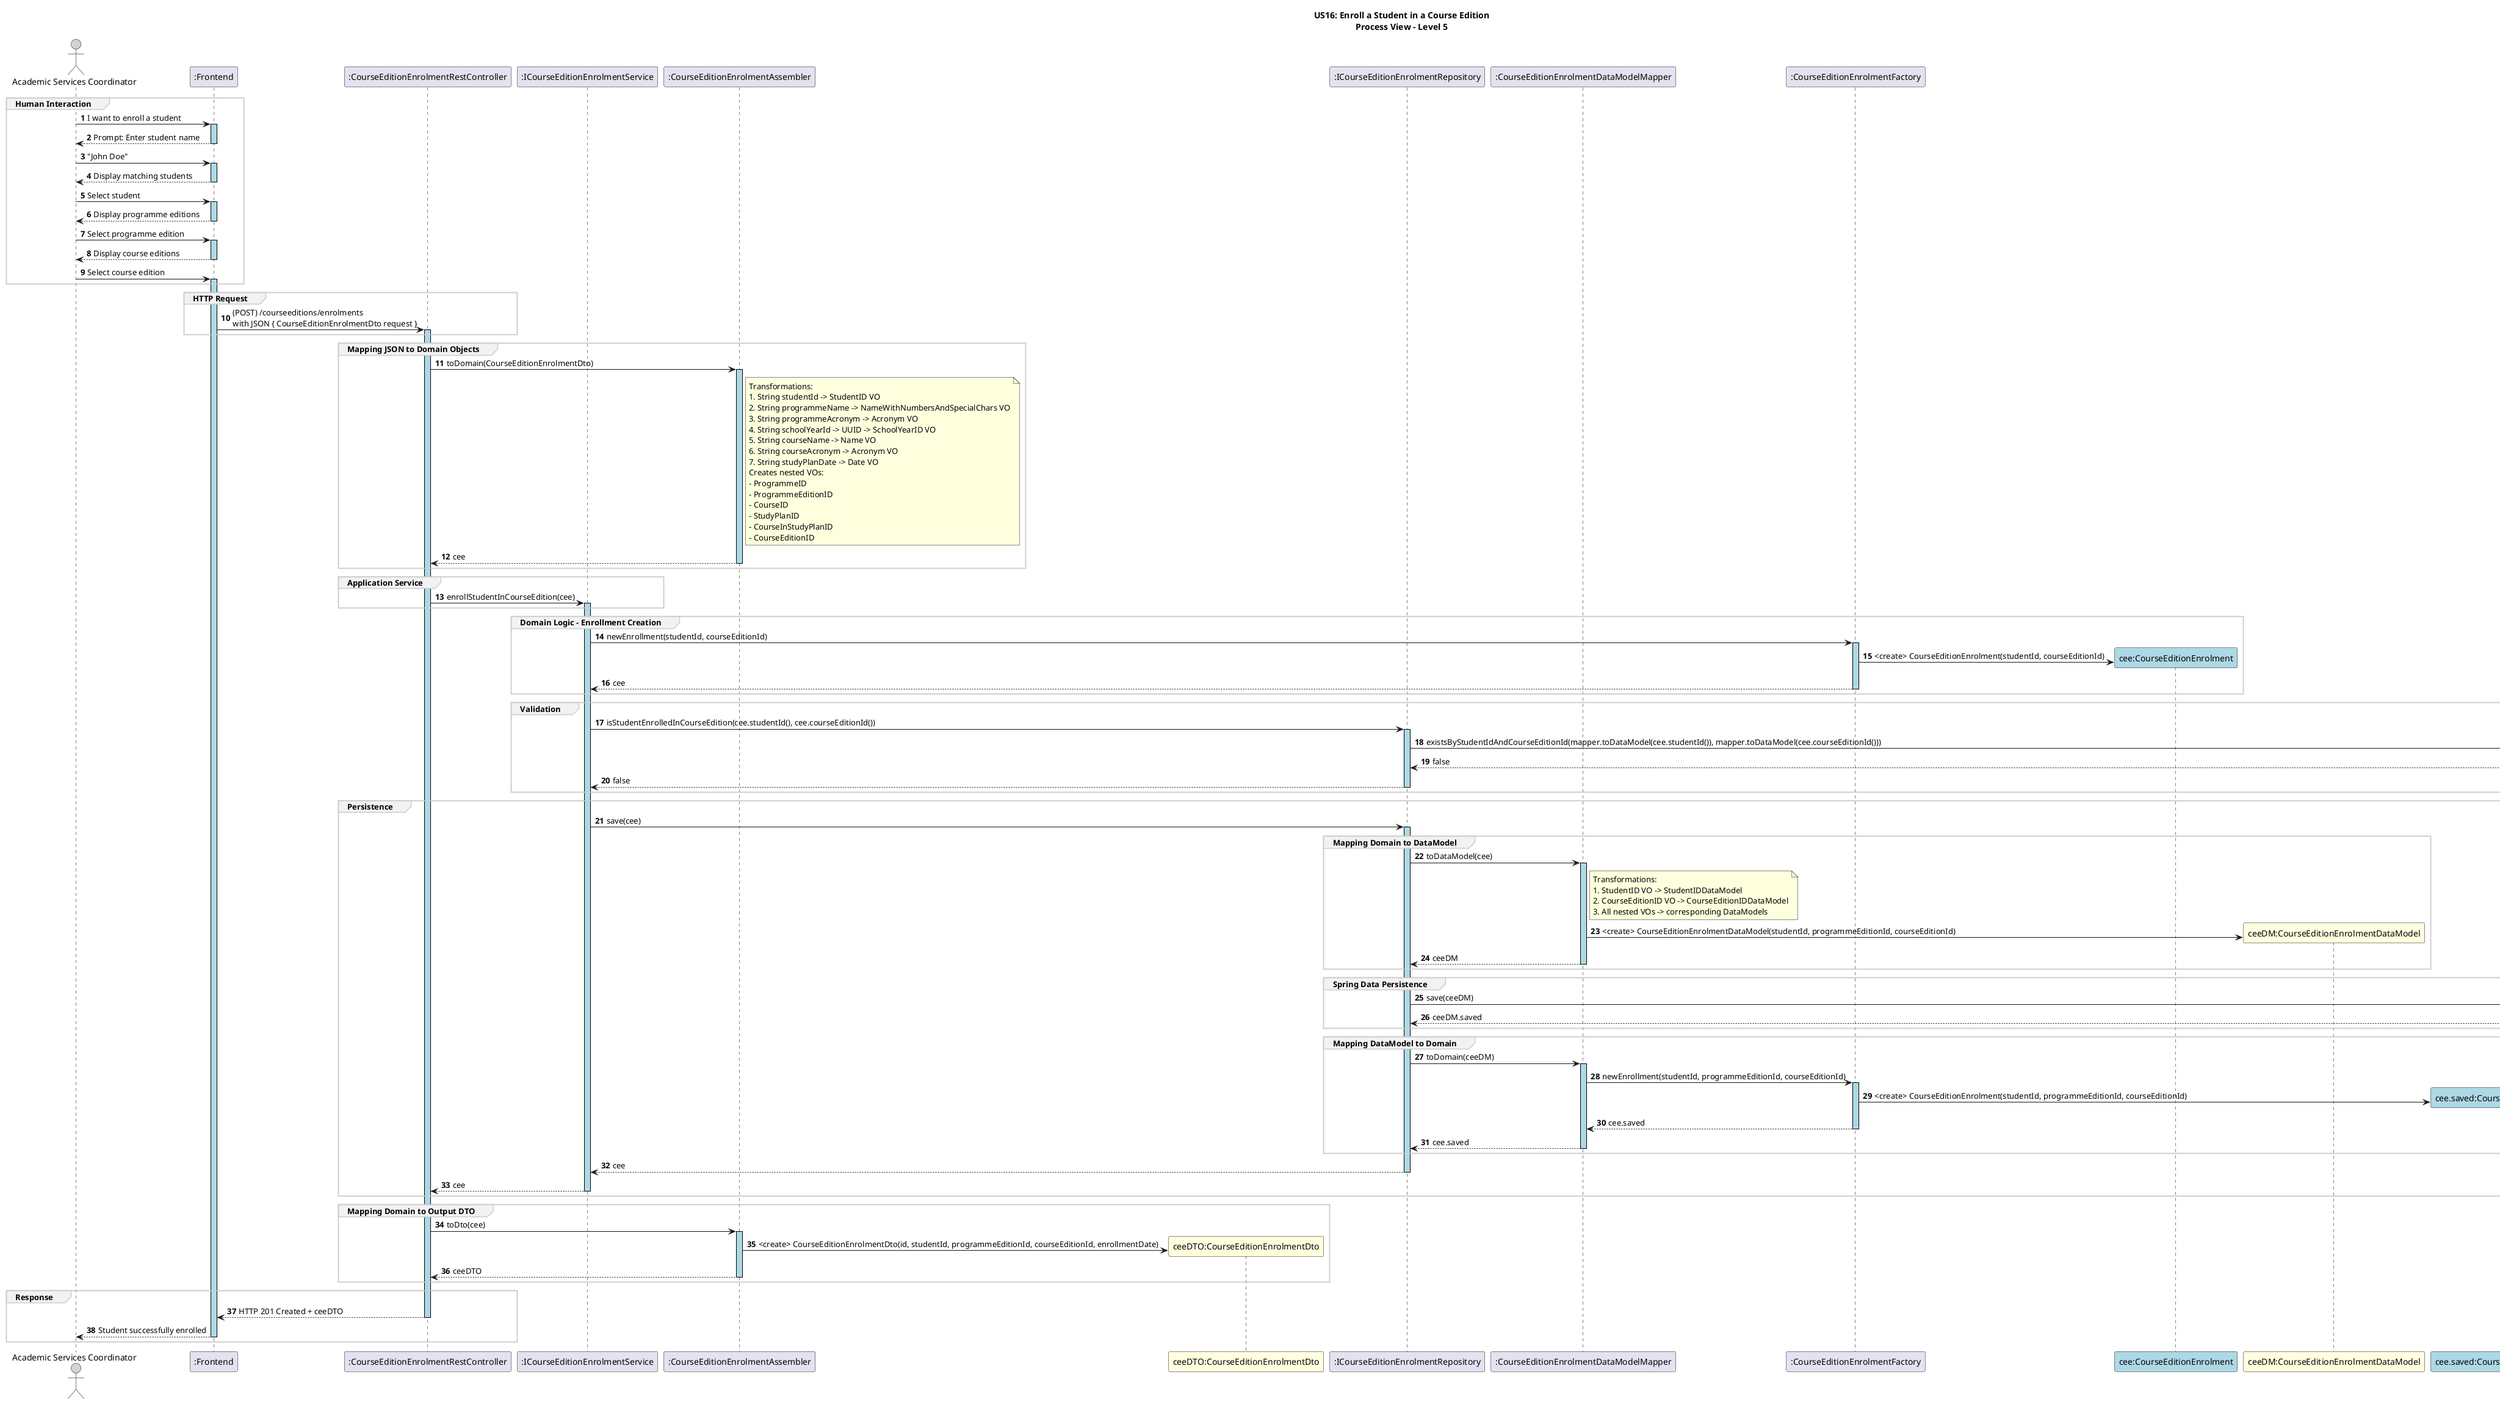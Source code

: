 @startuml

title US16: Enroll a Student in a Course Edition\nProcess View – Level 5

autonumber
skinparam sequence {
    LifelineBorderColor black
    LifelineBackgroundColor LightBlue
    ActorBorderColor black
    ActorBackgroundColor LightGray
    GroupBorderColor #cccccc
    GroupBackgroundColor #f2f2f2
}

actor "Academic Services Coordinator" as ASC
participant ":Frontend" as UI
participant ":CourseEditionEnrolmentRestController" as Controller
participant ":ICourseEditionEnrolmentService" as Service
participant ":CourseEditionEnrolmentAssembler" as Assembler
participant "ceeDTO:CourseEditionEnrolmentDto" as DTO #LightYellow
participant ":ICourseEditionEnrolmentRepository" as Repository
participant ":CourseEditionEnrolmentDataModelMapper" as DataModelMapper
participant ":CourseEditionEnrolmentFactory" as Factory
participant "cee:CourseEditionEnrolment" as Enrollment #LightBlue
participant "ceeDM:CourseEditionEnrolmentDataModel" as EnrollmentDataModel #LightYellow
participant "cee.saved:CourseEditionEnrolment" as Enrollment2 #LightBlue
participant ":ICourseEditionEnrolmentSpringDataRepository" as SpringDataRepo

group Human Interaction
ASC -> UI ++: I want to enroll a student
UI --> ASC --: Prompt: Enter student name
ASC -> UI ++: "John Doe"
UI --> ASC --: Display matching students
ASC -> UI ++: Select student
UI --> ASC --: Display programme editions
ASC -> UI ++: Select programme edition
UI --> ASC --: Display course editions
ASC -> UI ++: Select course edition
end group

group HTTP Request
UI -> Controller ++: (POST) /courseeditions/enrolments\nwith JSON { CourseEditionEnrolmentDto request }
end group

group Mapping JSON to Domain Objects
Controller -> Assembler ++: toDomain(CourseEditionEnrolmentDto)
note right of Assembler
  Transformations:
  1. String studentId -> StudentID VO
  2. String programmeName -> NameWithNumbersAndSpecialChars VO
  3. String programmeAcronym -> Acronym VO
  4. String schoolYearId -> UUID -> SchoolYearID VO
  5. String courseName -> Name VO
  6. String courseAcronym -> Acronym VO
  7. String studyPlanDate -> Date VO
  Creates nested VOs:
  - ProgrammeID
  - ProgrammeEditionID
  - CourseID
  - StudyPlanID
  - CourseInStudyPlanID
  - CourseEditionID
end note
Assembler --> Controller --: cee
end group

group Application Service
Controller -> Service ++: enrollStudentInCourseEdition(cee)
end group

group Domain Logic – Enrollment Creation
Service -> Factory ++: newEnrollment(studentId, courseEditionId)
Factory -> Enrollment **: <create> CourseEditionEnrolment(studentId, courseEditionId)
Factory --> Service --: cee
end group

group Validation
Service -> Repository ++: isStudentEnrolledInCourseEdition(cee.studentId(), cee.courseEditionId())
Repository -> SpringDataRepo ++: existsByStudentIdAndCourseEditionId(mapper.toDataModel(cee.studentId()), mapper.toDataModel(cee.courseEditionId()))
SpringDataRepo --> Repository --: false
Repository --> Service --: false
end group

group Persistence
Service -> Repository ++: save(cee)

group Mapping Domain to DataModel
Repository -> DataModelMapper ++: toDataModel(cee)
note right of DataModelMapper
  Transformations:
  1. StudentID VO -> StudentIDDataModel
  2. CourseEditionID VO -> CourseEditionIDDataModel
  3. All nested VOs -> corresponding DataModels
end note
DataModelMapper -> EnrollmentDataModel **: <create> CourseEditionEnrolmentDataModel(studentId, programmeEditionId, courseEditionId)
DataModelMapper --> Repository --: ceeDM
end group

group Spring Data Persistence
Repository -> SpringDataRepo ++: save(ceeDM)
SpringDataRepo --> Repository --: ceeDM.saved
end group

group Mapping DataModel to Domain
Repository -> DataModelMapper ++: toDomain(ceeDM)
DataModelMapper -> Factory ++: newEnrollment(studentId, programmeEditionId, courseEditionId)
Factory -> Enrollment2 **: <create> CourseEditionEnrolment(studentId, programmeEditionId, courseEditionId)
Factory --> DataModelMapper --: cee.saved
DataModelMapper --> Repository --: cee.saved
end group

Repository --> Service --: cee
Service --> Controller --: cee

end group

group Mapping Domain to Output DTO
Controller -> Assembler ++: toDto(cee)
Assembler -> DTO **: <create> CourseEditionEnrolmentDto(id, studentId, programmeEditionId, courseEditionId, enrollmentDate)
Assembler --> Controller --: ceeDTO
end group

group Response
Controller --> UI --: HTTP 201 Created + ceeDTO
UI --> ASC --: Student successfully enrolled
end group

@enduml 